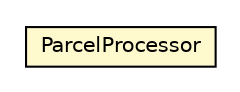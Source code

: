 #!/usr/local/bin/dot
#
# Class diagram 
# Generated by UMLGraph version 5.1 (http://www.umlgraph.org/)
#

digraph G {
	edge [fontname="Helvetica",fontsize=10,labelfontname="Helvetica",labelfontsize=10];
	node [fontname="Helvetica",fontsize=10,shape=plaintext];
	nodesep=0.25;
	ranksep=0.5;
	// org.androidtransfuse.processor.ParcelProcessor
	c90899 [label=<<table title="org.androidtransfuse.processor.ParcelProcessor" border="0" cellborder="1" cellspacing="0" cellpadding="2" port="p" bgcolor="lemonChiffon" href="./ParcelProcessor.html">
		<tr><td><table border="0" cellspacing="0" cellpadding="1">
<tr><td align="center" balign="center"> ParcelProcessor </td></tr>
		</table></td></tr>
		</table>>, fontname="Helvetica", fontcolor="black", fontsize=10.0];
}

